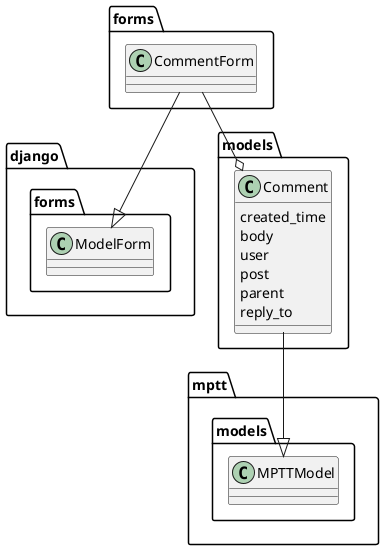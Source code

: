 @startuml comment-class

package django.forms {
    class ModelForm
}

package mptt.models {
    class MPTTModel
}

package models {
    class Comment {
        created_time
        body
        user
        post
        parent
        reply_to
    }

    Comment --|> MPTTModel
}

package forms {
    class CommentForm 
    CommentForm --|> ModelForm
    CommentForm --o Comment
}

@enduml